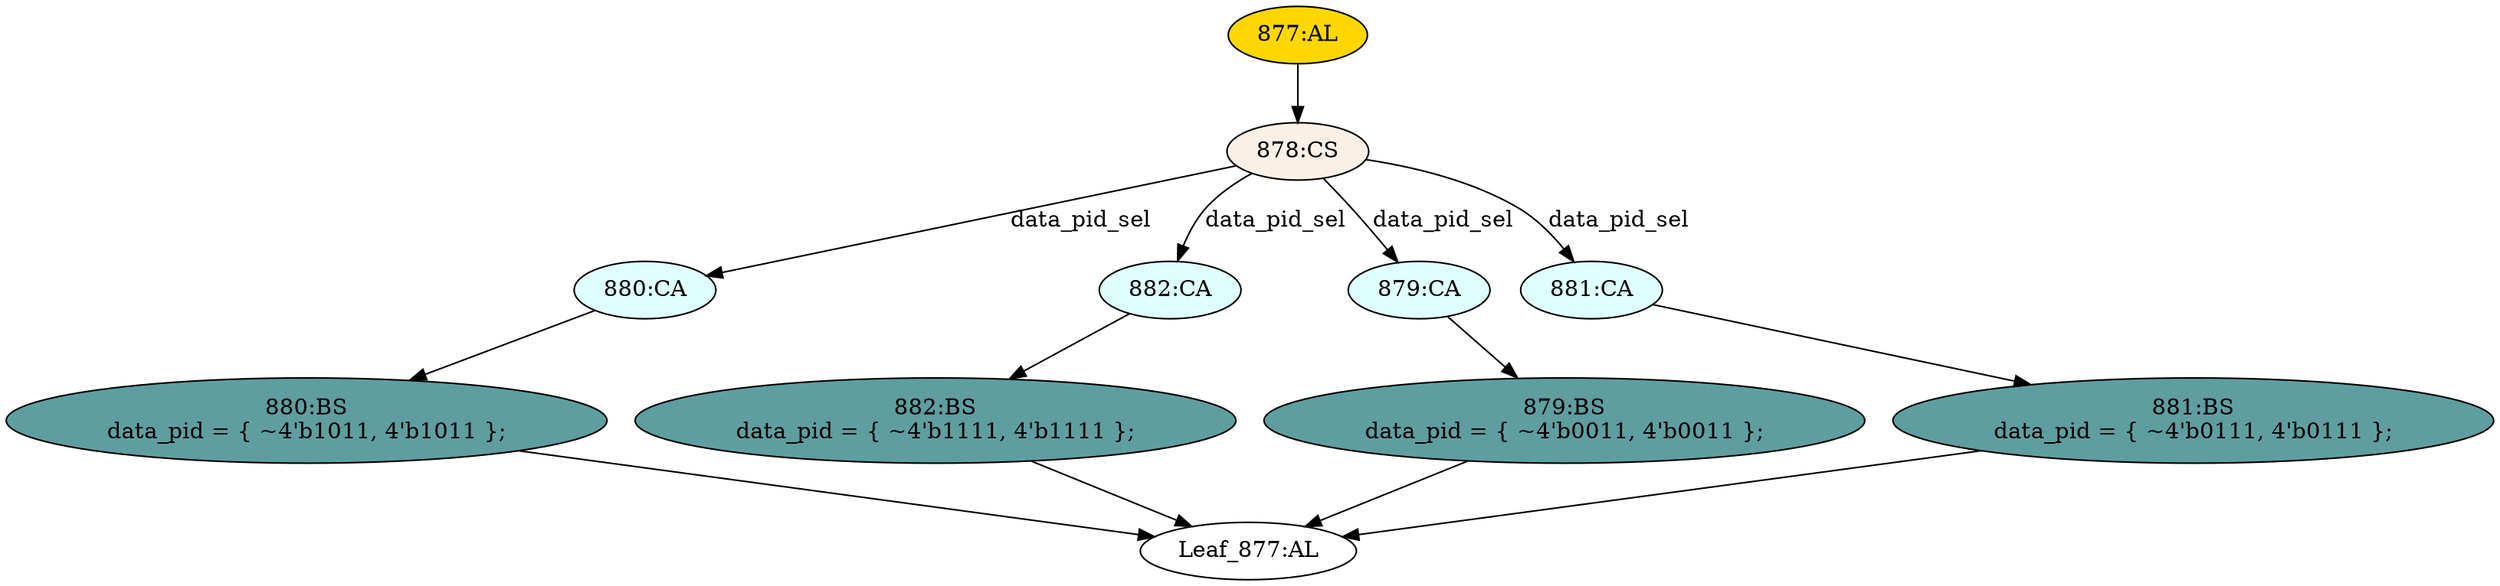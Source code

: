 strict digraph "" {
	node [label="\N"];
	"880:CA"	 [ast="<pyverilog.vparser.ast.Case object at 0x7f55d3d0a310>",
		fillcolor=lightcyan,
		label="880:CA",
		statements="[]",
		style=filled,
		typ=Case];
	"880:BS"	 [ast="<pyverilog.vparser.ast.BlockingSubstitution object at 0x7f55b234b510>",
		fillcolor=cadetblue,
		label="880:BS
data_pid = { ~4'b1011, 4'b1011 };",
		statements="[<pyverilog.vparser.ast.BlockingSubstitution object at 0x7f55b234b510>]",
		style=filled,
		typ=BlockingSubstitution];
	"880:CA" -> "880:BS"	 [cond="[]",
		lineno=None];
	"878:CS"	 [ast="<pyverilog.vparser.ast.CaseStatement object at 0x7f55d3d0e490>",
		fillcolor=linen,
		label="878:CS",
		statements="[]",
		style=filled,
		typ=CaseStatement];
	"878:CS" -> "880:CA"	 [cond="['data_pid_sel']",
		label=data_pid_sel,
		lineno=878];
	"882:CA"	 [ast="<pyverilog.vparser.ast.Case object at 0x7f55d3d0ead0>",
		fillcolor=lightcyan,
		label="882:CA",
		statements="[]",
		style=filled,
		typ=Case];
	"878:CS" -> "882:CA"	 [cond="['data_pid_sel']",
		label=data_pid_sel,
		lineno=878];
	"879:CA"	 [ast="<pyverilog.vparser.ast.Case object at 0x7f55d3d0e550>",
		fillcolor=lightcyan,
		label="879:CA",
		statements="[]",
		style=filled,
		typ=Case];
	"878:CS" -> "879:CA"	 [cond="['data_pid_sel']",
		label=data_pid_sel,
		lineno=878];
	"881:CA"	 [ast="<pyverilog.vparser.ast.Case object at 0x7f55d3d0e810>",
		fillcolor=lightcyan,
		label="881:CA",
		statements="[]",
		style=filled,
		typ=Case];
	"878:CS" -> "881:CA"	 [cond="['data_pid_sel']",
		label=data_pid_sel,
		lineno=878];
	"882:BS"	 [ast="<pyverilog.vparser.ast.BlockingSubstitution object at 0x7f55d3d0eb10>",
		fillcolor=cadetblue,
		label="882:BS
data_pid = { ~4'b1111, 4'b1111 };",
		statements="[<pyverilog.vparser.ast.BlockingSubstitution object at 0x7f55d3d0eb10>]",
		style=filled,
		typ=BlockingSubstitution];
	"882:CA" -> "882:BS"	 [cond="[]",
		lineno=None];
	"879:BS"	 [ast="<pyverilog.vparser.ast.BlockingSubstitution object at 0x7f55d3d0e610>",
		fillcolor=cadetblue,
		label="879:BS
data_pid = { ~4'b0011, 4'b0011 };",
		statements="[<pyverilog.vparser.ast.BlockingSubstitution object at 0x7f55d3d0e610>]",
		style=filled,
		typ=BlockingSubstitution];
	"879:CA" -> "879:BS"	 [cond="[]",
		lineno=None];
	"877:AL"	 [ast="<pyverilog.vparser.ast.Always object at 0x7f55d3d0ed50>",
		clk_sens=False,
		fillcolor=gold,
		label="877:AL",
		sens="['data_pid_sel']",
		statements="[]",
		style=filled,
		typ=Always,
		use_var="['data_pid_sel']"];
	"877:AL" -> "878:CS"	 [cond="[]",
		lineno=None];
	"881:BS"	 [ast="<pyverilog.vparser.ast.BlockingSubstitution object at 0x7f55d3d0e8d0>",
		fillcolor=cadetblue,
		label="881:BS
data_pid = { ~4'b0111, 4'b0111 };",
		statements="[<pyverilog.vparser.ast.BlockingSubstitution object at 0x7f55d3d0e8d0>]",
		style=filled,
		typ=BlockingSubstitution];
	"Leaf_877:AL"	 [def_var="['data_pid']",
		label="Leaf_877:AL"];
	"881:BS" -> "Leaf_877:AL"	 [cond="[]",
		lineno=None];
	"880:BS" -> "Leaf_877:AL"	 [cond="[]",
		lineno=None];
	"879:BS" -> "Leaf_877:AL"	 [cond="[]",
		lineno=None];
	"882:BS" -> "Leaf_877:AL"	 [cond="[]",
		lineno=None];
	"881:CA" -> "881:BS"	 [cond="[]",
		lineno=None];
}

